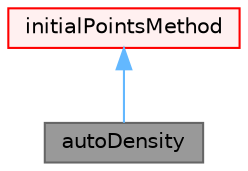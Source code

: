 digraph "autoDensity"
{
 // LATEX_PDF_SIZE
  bgcolor="transparent";
  edge [fontname=Helvetica,fontsize=10,labelfontname=Helvetica,labelfontsize=10];
  node [fontname=Helvetica,fontsize=10,shape=box,height=0.2,width=0.4];
  Node1 [id="Node000001",label="autoDensity",height=0.2,width=0.4,color="gray40", fillcolor="grey60", style="filled", fontcolor="black",tooltip="Choose random points inside the domain and place them with a probability proportional to the target d..."];
  Node2 -> Node1 [id="edge1_Node000001_Node000002",dir="back",color="steelblue1",style="solid",tooltip=" "];
  Node2 [id="Node000002",label="initialPointsMethod",height=0.2,width=0.4,color="red", fillcolor="#FFF0F0", style="filled",URL="$classFoam_1_1initialPointsMethod.html",tooltip="Abstract base class for generating initial points for a conformalVoronoiMesh."];
}
